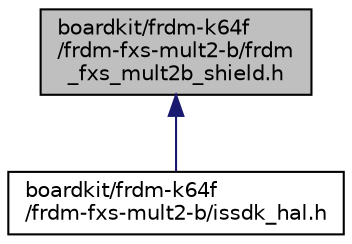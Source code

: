 digraph "boardkit/frdm-k64f/frdm-fxs-mult2-b/frdm_fxs_mult2b_shield.h"
{
  edge [fontname="Helvetica",fontsize="10",labelfontname="Helvetica",labelfontsize="10"];
  node [fontname="Helvetica",fontsize="10",shape=record];
  Node1 [label="boardkit/frdm-k64f\l/frdm-fxs-mult2-b/frdm\l_fxs_mult2b_shield.h",height=0.2,width=0.4,color="black", fillcolor="grey75", style="filled", fontcolor="black"];
  Node1 -> Node2 [dir="back",color="midnightblue",fontsize="10",style="solid",fontname="Helvetica"];
  Node2 [label="boardkit/frdm-k64f\l/frdm-fxs-mult2-b/issdk_hal.h",height=0.2,width=0.4,color="black", fillcolor="white", style="filled",URL="$frdm-k64f_2frdm-fxs-mult2-b_2issdk__hal_8h.html"];
}
